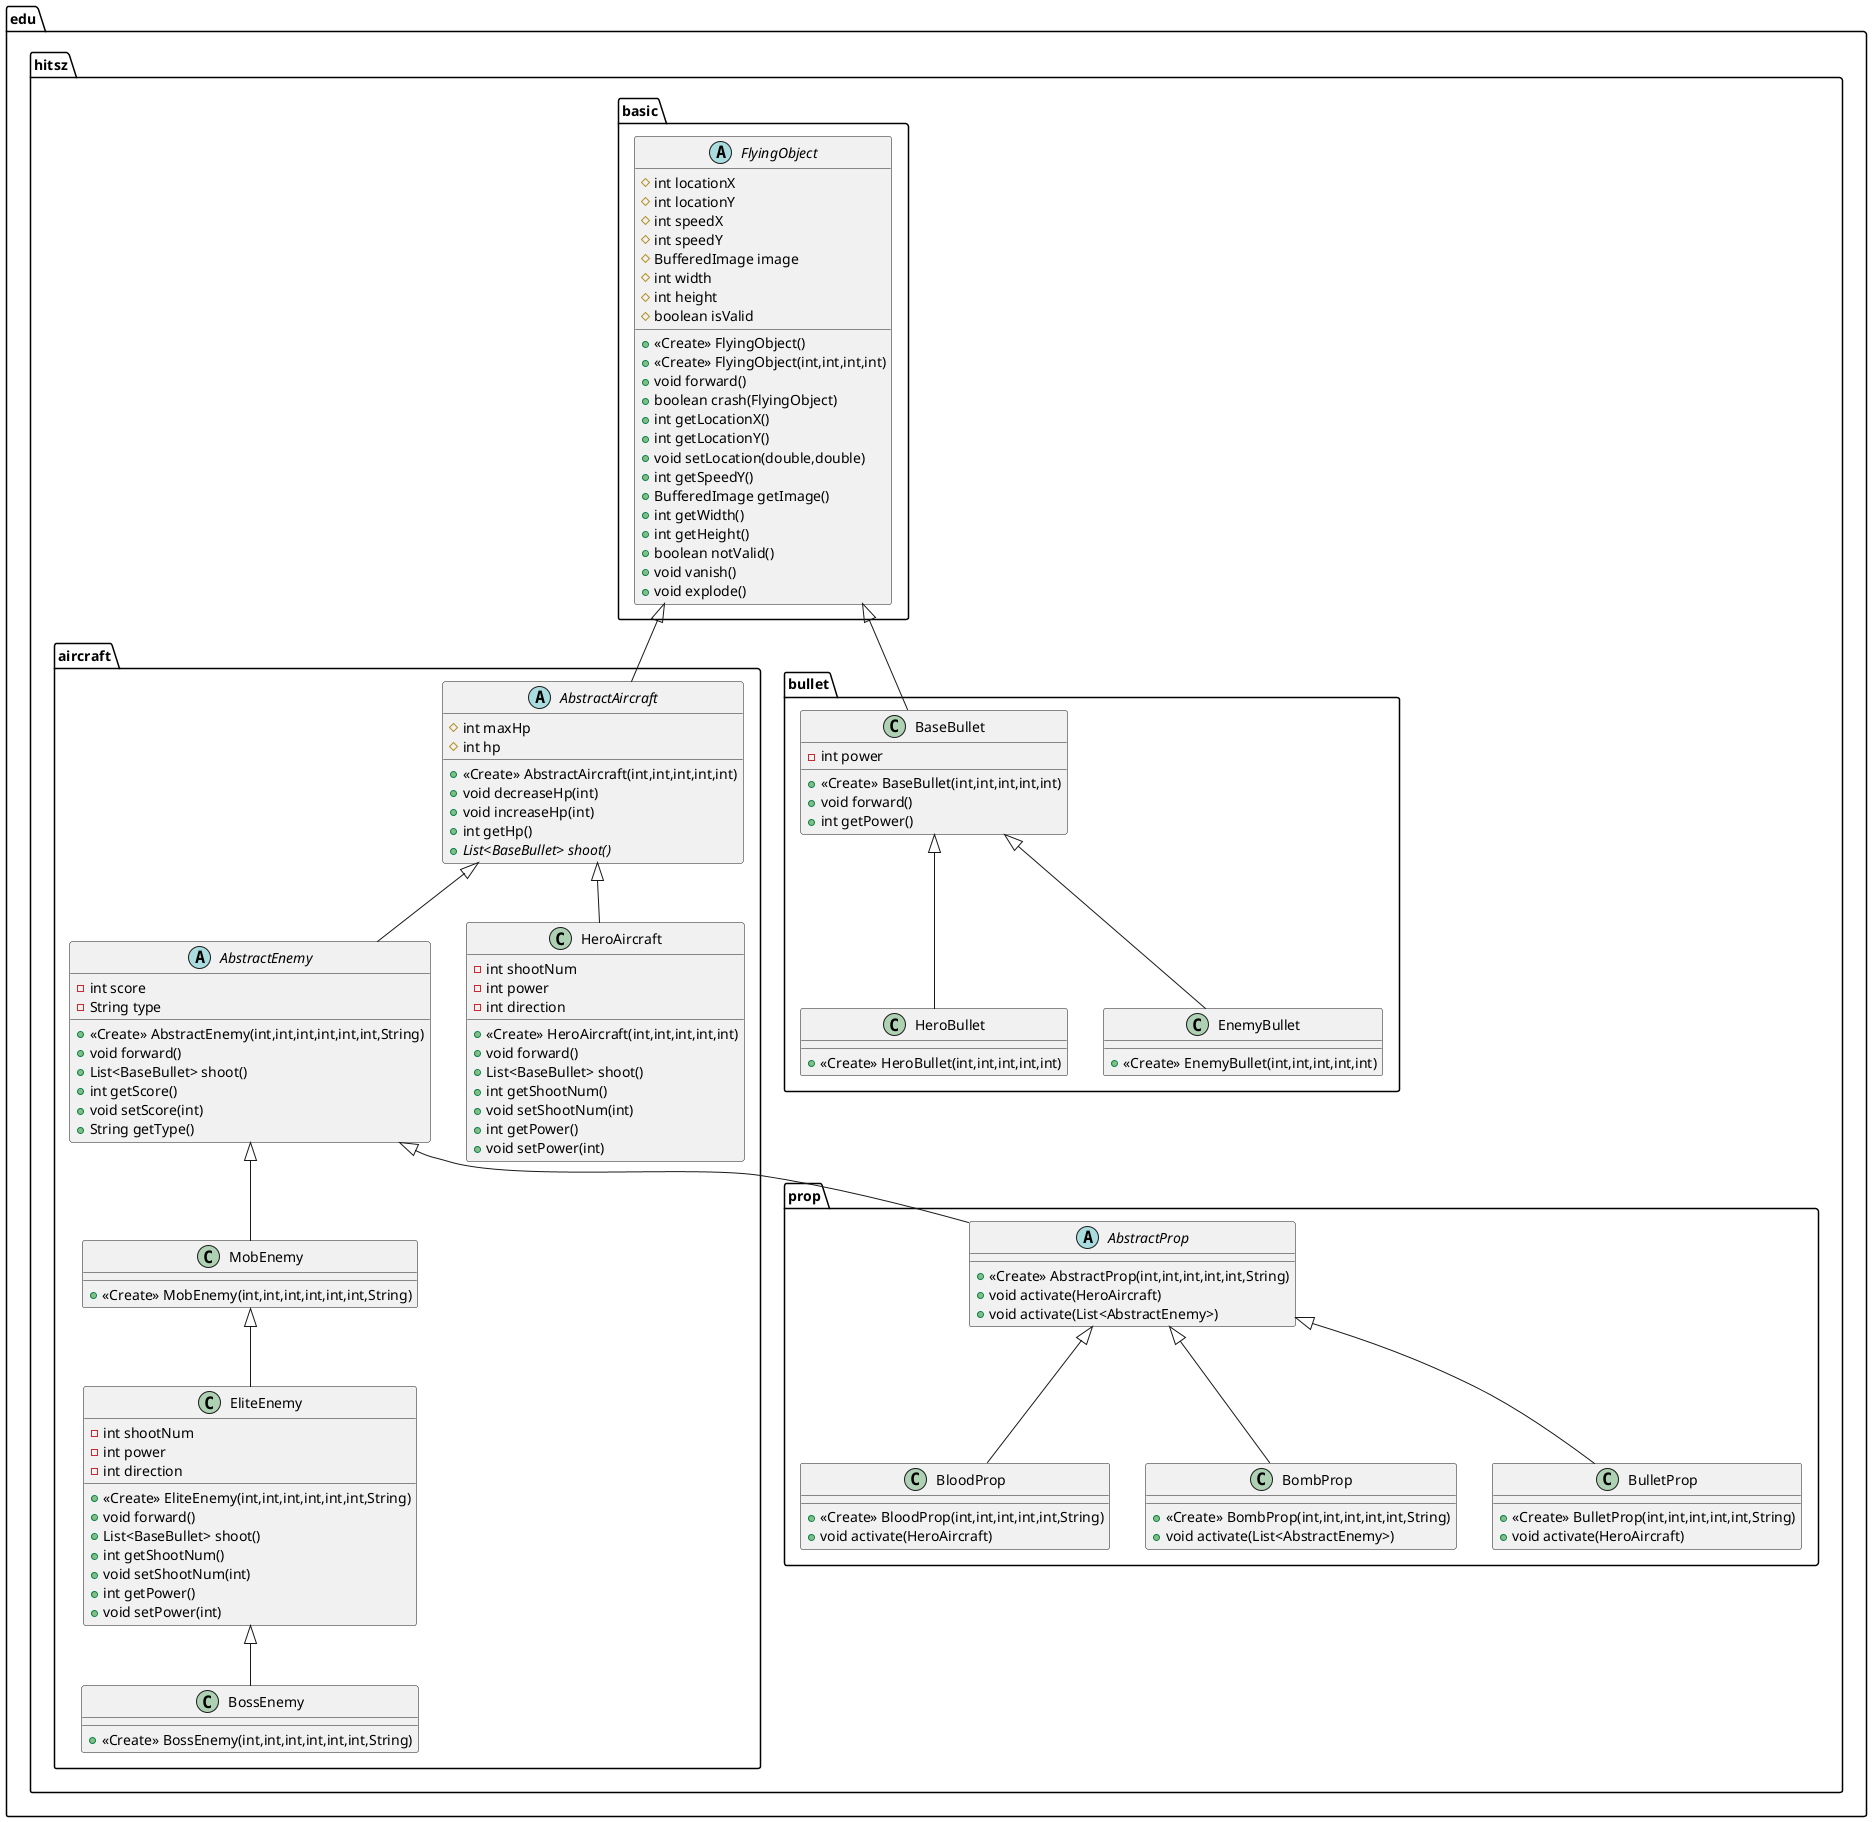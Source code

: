 @startuml
class edu.hitsz.prop.BloodProp {
+ <<Create>> BloodProp(int,int,int,int,int,String)
+ void activate(HeroAircraft)
}
abstract class edu.hitsz.aircraft.AbstractEnemy {
- int score
- String type
+ <<Create>> AbstractEnemy(int,int,int,int,int,int,String)
+ void forward()
+ List<BaseBullet> shoot()
+ int getScore()
+ void setScore(int)
+ String getType()
}
class edu.hitsz.bullet.HeroBullet {
+ <<Create>> HeroBullet(int,int,int,int,int)
}
class edu.hitsz.bullet.BaseBullet {
- int power
+ <<Create>> BaseBullet(int,int,int,int,int)
+ void forward()
+ int getPower()
}
class edu.hitsz.aircraft.EliteEnemy {
- int shootNum
- int power
- int direction
+ <<Create>> EliteEnemy(int,int,int,int,int,int,String)
+ void forward()
+ List<BaseBullet> shoot()
+ int getShootNum()
+ void setShootNum(int)
+ int getPower()
+ void setPower(int)
}
class edu.hitsz.aircraft.HeroAircraft {
- int shootNum
- int power
- int direction
+ <<Create>> HeroAircraft(int,int,int,int,int)
+ void forward()
+ List<BaseBullet> shoot()
+ int getShootNum()
+ void setShootNum(int)
+ int getPower()
+ void setPower(int)
}
abstract class edu.hitsz.aircraft.AbstractAircraft {
# int maxHp
# int hp
+ <<Create>> AbstractAircraft(int,int,int,int,int)
+ void decreaseHp(int)
+ void increaseHp(int)
+ int getHp()
+ {abstract}List<BaseBullet> shoot()
}
abstract class edu.hitsz.basic.FlyingObject {
# int locationX
# int locationY
# int speedX
# int speedY
# BufferedImage image
# int width
# int height
# boolean isValid
+ <<Create>> FlyingObject()
+ <<Create>> FlyingObject(int,int,int,int)
+ void forward()
+ boolean crash(FlyingObject)
+ int getLocationX()
+ int getLocationY()
+ void setLocation(double,double)
+ int getSpeedY()
+ BufferedImage getImage()
+ int getWidth()
+ int getHeight()
+ boolean notValid()
+ void vanish()
+ void explode()
}
class edu.hitsz.aircraft.BossEnemy {
+ <<Create>> BossEnemy(int,int,int,int,int,int,String)
}
class edu.hitsz.aircraft.MobEnemy {
+ <<Create>> MobEnemy(int,int,int,int,int,int,String)
}
class edu.hitsz.prop.BombProp {
+ <<Create>> BombProp(int,int,int,int,int,String)
+ void activate(List<AbstractEnemy>)
}
class edu.hitsz.prop.BulletProp {
+ <<Create>> BulletProp(int,int,int,int,int,String)
+ void activate(HeroAircraft)
}
class edu.hitsz.bullet.EnemyBullet {
+ <<Create>> EnemyBullet(int,int,int,int,int)
}
abstract class edu.hitsz.prop.AbstractProp {
+ <<Create>> AbstractProp(int,int,int,int,int,String)
+ void activate(HeroAircraft)
+ void activate(List<AbstractEnemy>)
}


edu.hitsz.prop.AbstractProp <|-- edu.hitsz.prop.BloodProp
edu.hitsz.aircraft.AbstractAircraft <|-- edu.hitsz.aircraft.AbstractEnemy
edu.hitsz.bullet.BaseBullet <|-- edu.hitsz.bullet.HeroBullet
edu.hitsz.basic.FlyingObject <|-- edu.hitsz.bullet.BaseBullet
edu.hitsz.aircraft.MobEnemy <|-- edu.hitsz.aircraft.EliteEnemy
edu.hitsz.aircraft.AbstractAircraft <|-- edu.hitsz.aircraft.HeroAircraft
edu.hitsz.basic.FlyingObject <|-- edu.hitsz.aircraft.AbstractAircraft
edu.hitsz.aircraft.EliteEnemy <|-- edu.hitsz.aircraft.BossEnemy
edu.hitsz.aircraft.AbstractEnemy <|-- edu.hitsz.aircraft.MobEnemy
edu.hitsz.prop.AbstractProp <|-- edu.hitsz.prop.BombProp
edu.hitsz.prop.AbstractProp <|-- edu.hitsz.prop.BulletProp
edu.hitsz.bullet.BaseBullet <|-- edu.hitsz.bullet.EnemyBullet
edu.hitsz.aircraft.AbstractEnemy <|-- edu.hitsz.prop.AbstractProp
@enduml